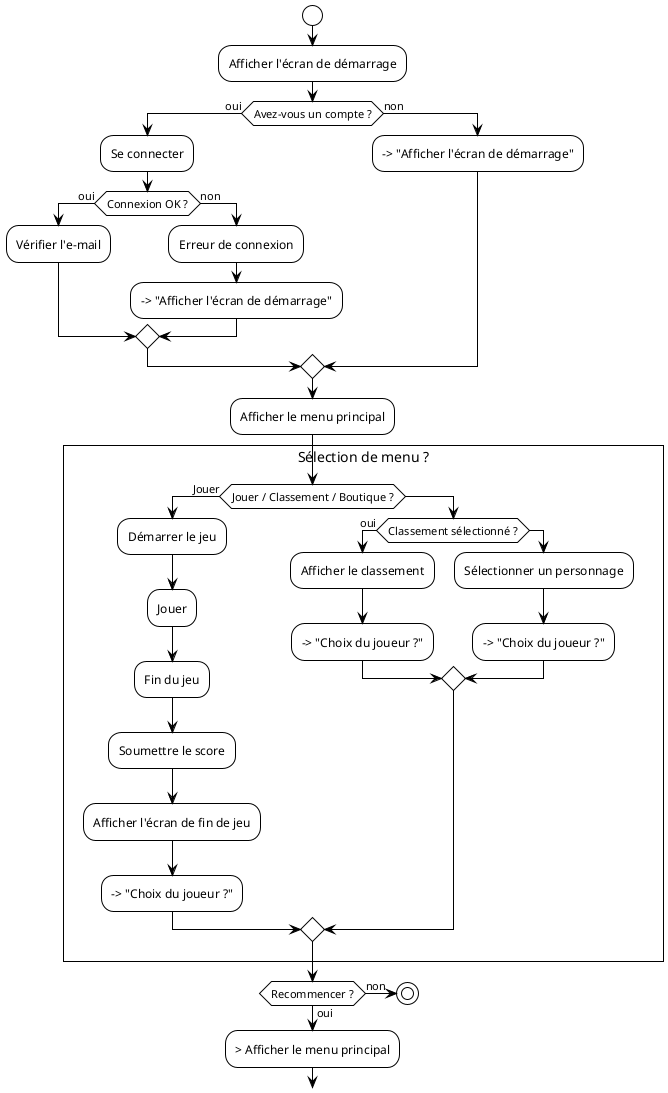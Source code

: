 @startuml
!theme plain
skinparam ActivityBackgroundColor white
skinparam ActivityBorderColor black
skinparam ArrowColor black

start

:Afficher l'écran de démarrage;

if (Avez-vous un compte ?) then (oui)
  :Se connecter;
  if (Connexion OK ?) then (oui)
    :Vérifier l'e-mail;
  else (non)
    :Erreur de connexion;
    :-> "Afficher l'écran de démarrage";
  endif
else (non)
  :-> "Afficher l'écran de démarrage";
endif

:Afficher le menu principal;

rectangle "Sélection de menu ?" {
  if (Jouer / Classement / Boutique ?) then (Jouer)
    :Démarrer le jeu;
    :Jouer;
    :Fin du jeu;
    :Soumettre le score;
    :Afficher l'écran de fin de jeu;
    :-> "Choix du joueur ?";
  else
    if (Classement sélectionné ?) then (oui)
      :Afficher le classement;
      :-> "Choix du joueur ?";
    else
      :Sélectionner un personnage;
      :-> "Choix du joueur ?";
    endif
  endif
}

if (Recommencer ?) then (oui)
  -> Afficher le menu principal
else (non)
  stop
endif

@enduml 